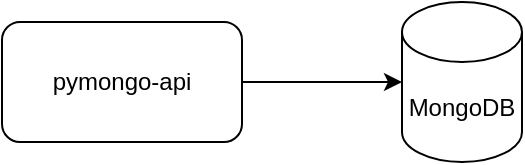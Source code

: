 <mxfile version="27.0.5" pages="6">
  <diagram name="Page-1" id="-H_mtQnk-PTXWXPvYvuk">
    <mxGraphModel dx="1426" dy="841" grid="1" gridSize="10" guides="1" tooltips="1" connect="1" arrows="1" fold="1" page="1" pageScale="1" pageWidth="1169" pageHeight="827" math="0" shadow="0">
      <root>
        <mxCell id="0" />
        <mxCell id="1" parent="0" />
        <mxCell id="zA23MoTUsTF4_91t8viU-2" value="MongoDB" style="shape=cylinder3;whiteSpace=wrap;html=1;boundedLbl=1;backgroundOutline=1;size=15;" parent="1" vertex="1">
          <mxGeometry x="560" y="280" width="60" height="80" as="geometry" />
        </mxCell>
        <mxCell id="zA23MoTUsTF4_91t8viU-3" value="pymongo-api" style="rounded=1;whiteSpace=wrap;html=1;" parent="1" vertex="1">
          <mxGeometry x="360" y="290" width="120" height="60" as="geometry" />
        </mxCell>
        <mxCell id="zA23MoTUsTF4_91t8viU-4" style="edgeStyle=orthogonalEdgeStyle;rounded=0;orthogonalLoop=1;jettySize=auto;html=1;exitX=1;exitY=0.5;exitDx=0;exitDy=0;entryX=0;entryY=0.5;entryDx=0;entryDy=0;entryPerimeter=0;" parent="1" source="zA23MoTUsTF4_91t8viU-3" target="zA23MoTUsTF4_91t8viU-2" edge="1">
          <mxGeometry relative="1" as="geometry" />
        </mxCell>
      </root>
    </mxGraphModel>
  </diagram>
  <diagram name="mongo-sharding" id="oExB9yWiPkP8kmUaCUYf">
    <mxGraphModel dx="1426" dy="841" grid="1" gridSize="10" guides="1" tooltips="1" connect="1" arrows="1" fold="1" page="1" pageScale="1" pageWidth="1169" pageHeight="827" math="0" shadow="0">
      <root>
        <mxCell id="H-Bv-TWhwM22VoTCzeyC-0" />
        <mxCell id="H-Bv-TWhwM22VoTCzeyC-1" parent="H-Bv-TWhwM22VoTCzeyC-0" />
        <mxCell id="f5qxOy-JMi4jIFll9dR1-4" style="edgeStyle=orthogonalEdgeStyle;rounded=1;orthogonalLoop=1;jettySize=auto;html=1;curved=0;" parent="H-Bv-TWhwM22VoTCzeyC-1" source="H-Bv-TWhwM22VoTCzeyC-2" target="f5qxOy-JMi4jIFll9dR1-2" edge="1">
          <mxGeometry relative="1" as="geometry">
            <Array as="points">
              <mxPoint x="660" y="310" />
              <mxPoint x="660" y="240" />
            </Array>
          </mxGeometry>
        </mxCell>
        <mxCell id="f5qxOy-JMi4jIFll9dR1-5" style="edgeStyle=orthogonalEdgeStyle;rounded=1;orthogonalLoop=1;jettySize=auto;html=1;curved=0;" parent="H-Bv-TWhwM22VoTCzeyC-1" source="H-Bv-TWhwM22VoTCzeyC-2" target="f5qxOy-JMi4jIFll9dR1-3" edge="1">
          <mxGeometry relative="1" as="geometry">
            <Array as="points">
              <mxPoint x="660" y="330" />
              <mxPoint x="660" y="400" />
            </Array>
          </mxGeometry>
        </mxCell>
        <mxCell id="H-Bv-TWhwM22VoTCzeyC-2" value="mongo-router: 27020" style="shape=cylinder3;whiteSpace=wrap;html=1;boundedLbl=1;backgroundOutline=1;size=15;" parent="H-Bv-TWhwM22VoTCzeyC-1" vertex="1">
          <mxGeometry x="550" y="270" width="70" height="100" as="geometry" />
        </mxCell>
        <mxCell id="H-Bv-TWhwM22VoTCzeyC-3" value="pymongo-api: 8080" style="rounded=1;whiteSpace=wrap;html=1;" parent="H-Bv-TWhwM22VoTCzeyC-1" vertex="1">
          <mxGeometry x="350" y="290" width="120" height="60" as="geometry" />
        </mxCell>
        <mxCell id="H-Bv-TWhwM22VoTCzeyC-4" style="edgeStyle=orthogonalEdgeStyle;rounded=0;orthogonalLoop=1;jettySize=auto;html=1;" parent="H-Bv-TWhwM22VoTCzeyC-1" source="H-Bv-TWhwM22VoTCzeyC-3" target="H-Bv-TWhwM22VoTCzeyC-2" edge="1">
          <mxGeometry relative="1" as="geometry" />
        </mxCell>
        <mxCell id="f5qxOy-JMi4jIFll9dR1-0" value="mongo-config-server: 27019" style="shape=cylinder3;whiteSpace=wrap;html=1;boundedLbl=1;backgroundOutline=1;size=15;" parent="H-Bv-TWhwM22VoTCzeyC-1" vertex="1">
          <mxGeometry x="550" y="430" width="70" height="100" as="geometry" />
        </mxCell>
        <mxCell id="f5qxOy-JMi4jIFll9dR1-1" style="edgeStyle=orthogonalEdgeStyle;rounded=0;orthogonalLoop=1;jettySize=auto;html=1;" parent="H-Bv-TWhwM22VoTCzeyC-1" source="H-Bv-TWhwM22VoTCzeyC-2" target="f5qxOy-JMi4jIFll9dR1-0" edge="1">
          <mxGeometry relative="1" as="geometry" />
        </mxCell>
        <mxCell id="f5qxOy-JMi4jIFll9dR1-2" value="mongo-shard01: 27017" style="shape=cylinder3;whiteSpace=wrap;html=1;boundedLbl=1;backgroundOutline=1;size=15;" parent="H-Bv-TWhwM22VoTCzeyC-1" vertex="1">
          <mxGeometry x="720" y="190" width="70" height="100" as="geometry" />
        </mxCell>
        <mxCell id="f5qxOy-JMi4jIFll9dR1-3" value="mongo-shard02: 27018" style="shape=cylinder3;whiteSpace=wrap;html=1;boundedLbl=1;backgroundOutline=1;size=15;" parent="H-Bv-TWhwM22VoTCzeyC-1" vertex="1">
          <mxGeometry x="720" y="350" width="70" height="100" as="geometry" />
        </mxCell>
      </root>
    </mxGraphModel>
  </diagram>
  <diagram name="mongo-sharding-repl" id="7HRGPcrNQRnmqJvTDdwC">
    <mxGraphModel dx="1426" dy="841" grid="1" gridSize="10" guides="1" tooltips="1" connect="1" arrows="1" fold="1" page="1" pageScale="1" pageWidth="1169" pageHeight="827" math="0" shadow="0">
      <root>
        <mxCell id="7lojzLzK81BcKOavN22w-0" />
        <mxCell id="7lojzLzK81BcKOavN22w-1" parent="7lojzLzK81BcKOavN22w-0" />
        <mxCell id="I_U-Iz43MefHIB2QZv7p-6" value="shardReplSet02" style="rounded=0;whiteSpace=wrap;html=1;fillColor=none;dashed=1;align=left;verticalAlign=bottom;" parent="7lojzLzK81BcKOavN22w-1" vertex="1">
          <mxGeometry x="760" y="340" width="270" height="260" as="geometry" />
        </mxCell>
        <mxCell id="I_U-Iz43MefHIB2QZv7p-3" value="shardReplSet01" style="rounded=0;whiteSpace=wrap;html=1;fillColor=none;dashed=1;align=left;verticalAlign=bottom;" parent="7lojzLzK81BcKOavN22w-1" vertex="1">
          <mxGeometry x="760" y="40" width="270" height="260" as="geometry" />
        </mxCell>
        <mxCell id="I_U-Iz43MefHIB2QZv7p-0" value="configReplSet" style="rounded=0;whiteSpace=wrap;html=1;fillColor=none;dashed=1;align=left;verticalAlign=bottom;" parent="7lojzLzK81BcKOavN22w-1" vertex="1">
          <mxGeometry x="450" y="567" width="270" height="260" as="geometry" />
        </mxCell>
        <mxCell id="7lojzLzK81BcKOavN22w-2" style="edgeStyle=orthogonalEdgeStyle;rounded=1;orthogonalLoop=1;jettySize=auto;html=1;curved=0;" parent="7lojzLzK81BcKOavN22w-1" source="7lojzLzK81BcKOavN22w-4" target="7lojzLzK81BcKOavN22w-9" edge="1">
          <mxGeometry relative="1" as="geometry">
            <Array as="points">
              <mxPoint x="660" y="310" />
              <mxPoint x="660" y="170" />
            </Array>
          </mxGeometry>
        </mxCell>
        <mxCell id="7lojzLzK81BcKOavN22w-3" style="edgeStyle=orthogonalEdgeStyle;rounded=1;orthogonalLoop=1;jettySize=auto;html=1;curved=0;" parent="7lojzLzK81BcKOavN22w-1" source="7lojzLzK81BcKOavN22w-4" target="7lojzLzK81BcKOavN22w-10" edge="1">
          <mxGeometry relative="1" as="geometry">
            <Array as="points">
              <mxPoint x="660" y="330" />
              <mxPoint x="660" y="470" />
            </Array>
          </mxGeometry>
        </mxCell>
        <mxCell id="7lojzLzK81BcKOavN22w-4" value="mongo-router: 27020" style="shape=cylinder3;whiteSpace=wrap;html=1;boundedLbl=1;backgroundOutline=1;size=15;" parent="7lojzLzK81BcKOavN22w-1" vertex="1">
          <mxGeometry x="550" y="270" width="70" height="100" as="geometry" />
        </mxCell>
        <mxCell id="7lojzLzK81BcKOavN22w-5" value="pymongo-api: 8080" style="rounded=1;whiteSpace=wrap;html=1;" parent="7lojzLzK81BcKOavN22w-1" vertex="1">
          <mxGeometry x="350" y="290" width="120" height="60" as="geometry" />
        </mxCell>
        <mxCell id="7lojzLzK81BcKOavN22w-6" style="edgeStyle=orthogonalEdgeStyle;rounded=0;orthogonalLoop=1;jettySize=auto;html=1;" parent="7lojzLzK81BcKOavN22w-1" source="7lojzLzK81BcKOavN22w-5" target="7lojzLzK81BcKOavN22w-4" edge="1">
          <mxGeometry relative="1" as="geometry" />
        </mxCell>
        <mxCell id="I_U-Iz43MefHIB2QZv7p-13" style="edgeStyle=orthogonalEdgeStyle;rounded=1;orthogonalLoop=1;jettySize=auto;html=1;curved=0;" parent="7lojzLzK81BcKOavN22w-1" source="7lojzLzK81BcKOavN22w-7" target="I_U-Iz43MefHIB2QZv7p-1" edge="1">
          <mxGeometry relative="1" as="geometry">
            <Array as="points">
              <mxPoint x="580" y="741" />
            </Array>
          </mxGeometry>
        </mxCell>
        <mxCell id="I_U-Iz43MefHIB2QZv7p-15" style="edgeStyle=orthogonalEdgeStyle;rounded=1;orthogonalLoop=1;jettySize=auto;html=1;curved=0;" parent="7lojzLzK81BcKOavN22w-1" source="7lojzLzK81BcKOavN22w-7" target="I_U-Iz43MefHIB2QZv7p-2" edge="1">
          <mxGeometry relative="1" as="geometry">
            <Array as="points">
              <mxPoint x="590" y="741" />
            </Array>
          </mxGeometry>
        </mxCell>
        <mxCell id="7lojzLzK81BcKOavN22w-7" value="mongo-config-server-00: 27019" style="shape=cylinder3;whiteSpace=wrap;html=1;boundedLbl=1;backgroundOutline=1;size=15;" parent="7lojzLzK81BcKOavN22w-1" vertex="1">
          <mxGeometry x="550" y="591" width="70" height="100" as="geometry" />
        </mxCell>
        <mxCell id="7lojzLzK81BcKOavN22w-8" style="edgeStyle=orthogonalEdgeStyle;rounded=0;orthogonalLoop=1;jettySize=auto;html=1;" parent="7lojzLzK81BcKOavN22w-1" source="7lojzLzK81BcKOavN22w-4" target="7lojzLzK81BcKOavN22w-7" edge="1">
          <mxGeometry relative="1" as="geometry" />
        </mxCell>
        <mxCell id="I_U-Iz43MefHIB2QZv7p-9" style="edgeStyle=orthogonalEdgeStyle;rounded=1;orthogonalLoop=1;jettySize=auto;html=1;curved=0;" parent="7lojzLzK81BcKOavN22w-1" source="7lojzLzK81BcKOavN22w-9" target="I_U-Iz43MefHIB2QZv7p-4" edge="1">
          <mxGeometry relative="1" as="geometry">
            <Array as="points">
              <mxPoint x="885" y="160" />
              <mxPoint x="885" y="110" />
            </Array>
          </mxGeometry>
        </mxCell>
        <mxCell id="I_U-Iz43MefHIB2QZv7p-10" style="edgeStyle=orthogonalEdgeStyle;rounded=1;orthogonalLoop=1;jettySize=auto;html=1;curved=0;" parent="7lojzLzK81BcKOavN22w-1" source="7lojzLzK81BcKOavN22w-9" target="I_U-Iz43MefHIB2QZv7p-5" edge="1">
          <mxGeometry relative="1" as="geometry">
            <Array as="points">
              <mxPoint x="885" y="180" />
              <mxPoint x="885" y="230" />
            </Array>
          </mxGeometry>
        </mxCell>
        <mxCell id="7lojzLzK81BcKOavN22w-9" value="mongo-shard01-00: 27017" style="shape=cylinder3;whiteSpace=wrap;html=1;boundedLbl=1;backgroundOutline=1;size=15;" parent="7lojzLzK81BcKOavN22w-1" vertex="1">
          <mxGeometry x="790" y="120" width="70" height="100" as="geometry" />
        </mxCell>
        <mxCell id="I_U-Iz43MefHIB2QZv7p-11" style="edgeStyle=orthogonalEdgeStyle;rounded=1;orthogonalLoop=1;jettySize=auto;html=1;curved=0;" parent="7lojzLzK81BcKOavN22w-1" source="7lojzLzK81BcKOavN22w-10" target="I_U-Iz43MefHIB2QZv7p-7" edge="1">
          <mxGeometry relative="1" as="geometry">
            <Array as="points">
              <mxPoint x="885" y="460" />
              <mxPoint x="885" y="414" />
            </Array>
          </mxGeometry>
        </mxCell>
        <mxCell id="I_U-Iz43MefHIB2QZv7p-12" style="edgeStyle=orthogonalEdgeStyle;rounded=1;orthogonalLoop=1;jettySize=auto;html=1;curved=0;" parent="7lojzLzK81BcKOavN22w-1" source="7lojzLzK81BcKOavN22w-10" target="I_U-Iz43MefHIB2QZv7p-8" edge="1">
          <mxGeometry relative="1" as="geometry">
            <Array as="points">
              <mxPoint x="885" y="480" />
              <mxPoint x="885" y="530" />
            </Array>
          </mxGeometry>
        </mxCell>
        <mxCell id="7lojzLzK81BcKOavN22w-10" value="mongo-shard02-00: 27018" style="shape=cylinder3;whiteSpace=wrap;html=1;boundedLbl=1;backgroundOutline=1;size=15;" parent="7lojzLzK81BcKOavN22w-1" vertex="1">
          <mxGeometry x="790" y="420" width="70" height="100" as="geometry" />
        </mxCell>
        <mxCell id="I_U-Iz43MefHIB2QZv7p-1" value="mongo-config-server-01: 27019" style="shape=cylinder3;whiteSpace=wrap;html=1;boundedLbl=1;backgroundOutline=1;size=15;" parent="7lojzLzK81BcKOavN22w-1" vertex="1">
          <mxGeometry x="480" y="691" width="70" height="100" as="geometry" />
        </mxCell>
        <mxCell id="I_U-Iz43MefHIB2QZv7p-2" value="mongo-config-server-02: 27019" style="shape=cylinder3;whiteSpace=wrap;html=1;boundedLbl=1;backgroundOutline=1;size=15;" parent="7lojzLzK81BcKOavN22w-1" vertex="1">
          <mxGeometry x="620" y="691" width="70" height="100" as="geometry" />
        </mxCell>
        <mxCell id="I_U-Iz43MefHIB2QZv7p-4" value="mongo-shard01-01: 27017" style="shape=cylinder3;whiteSpace=wrap;html=1;boundedLbl=1;backgroundOutline=1;size=15;" parent="7lojzLzK81BcKOavN22w-1" vertex="1">
          <mxGeometry x="910" y="60" width="70" height="100" as="geometry" />
        </mxCell>
        <mxCell id="I_U-Iz43MefHIB2QZv7p-5" value="mongo-shard01-02: 27017" style="shape=cylinder3;whiteSpace=wrap;html=1;boundedLbl=1;backgroundOutline=1;size=15;" parent="7lojzLzK81BcKOavN22w-1" vertex="1">
          <mxGeometry x="910" y="180" width="70" height="100" as="geometry" />
        </mxCell>
        <mxCell id="I_U-Iz43MefHIB2QZv7p-7" value="mongo-shard02-01: 27018" style="shape=cylinder3;whiteSpace=wrap;html=1;boundedLbl=1;backgroundOutline=1;size=15;" parent="7lojzLzK81BcKOavN22w-1" vertex="1">
          <mxGeometry x="910" y="364" width="70" height="100" as="geometry" />
        </mxCell>
        <mxCell id="I_U-Iz43MefHIB2QZv7p-8" value="mongo-shard02-02: 27018" style="shape=cylinder3;whiteSpace=wrap;html=1;boundedLbl=1;backgroundOutline=1;size=15;" parent="7lojzLzK81BcKOavN22w-1" vertex="1">
          <mxGeometry x="910" y="480" width="70" height="100" as="geometry" />
        </mxCell>
      </root>
    </mxGraphModel>
  </diagram>
  <diagram name="sharding-repl-cache" id="F3pOY-wDoJkVv624skOz">
    <mxGraphModel dx="1426" dy="841" grid="1" gridSize="10" guides="1" tooltips="1" connect="1" arrows="1" fold="1" page="1" pageScale="1" pageWidth="1169" pageHeight="827" math="0" shadow="0">
      <root>
        <mxCell id="_X7pNBxCTrlOqYakthKZ-0" />
        <mxCell id="_X7pNBxCTrlOqYakthKZ-1" parent="_X7pNBxCTrlOqYakthKZ-0" />
        <mxCell id="_X7pNBxCTrlOqYakthKZ-2" value="shardReplSet02" style="rounded=0;whiteSpace=wrap;html=1;fillColor=none;dashed=1;align=left;verticalAlign=bottom;" vertex="1" parent="_X7pNBxCTrlOqYakthKZ-1">
          <mxGeometry x="760" y="340" width="270" height="260" as="geometry" />
        </mxCell>
        <mxCell id="_X7pNBxCTrlOqYakthKZ-3" value="shardReplSet01" style="rounded=0;whiteSpace=wrap;html=1;fillColor=none;dashed=1;align=left;verticalAlign=bottom;" vertex="1" parent="_X7pNBxCTrlOqYakthKZ-1">
          <mxGeometry x="760" y="40" width="270" height="260" as="geometry" />
        </mxCell>
        <mxCell id="_X7pNBxCTrlOqYakthKZ-4" value="configReplSet" style="rounded=0;whiteSpace=wrap;html=1;fillColor=none;dashed=1;align=left;verticalAlign=bottom;" vertex="1" parent="_X7pNBxCTrlOqYakthKZ-1">
          <mxGeometry x="450" y="567" width="270" height="260" as="geometry" />
        </mxCell>
        <mxCell id="_X7pNBxCTrlOqYakthKZ-5" style="edgeStyle=orthogonalEdgeStyle;rounded=1;orthogonalLoop=1;jettySize=auto;html=1;curved=0;" edge="1" parent="_X7pNBxCTrlOqYakthKZ-1" source="_X7pNBxCTrlOqYakthKZ-7" target="_X7pNBxCTrlOqYakthKZ-16">
          <mxGeometry relative="1" as="geometry">
            <Array as="points">
              <mxPoint x="660" y="310" />
              <mxPoint x="660" y="170" />
            </Array>
          </mxGeometry>
        </mxCell>
        <mxCell id="_X7pNBxCTrlOqYakthKZ-6" style="edgeStyle=orthogonalEdgeStyle;rounded=1;orthogonalLoop=1;jettySize=auto;html=1;curved=0;" edge="1" parent="_X7pNBxCTrlOqYakthKZ-1" source="_X7pNBxCTrlOqYakthKZ-7" target="_X7pNBxCTrlOqYakthKZ-19">
          <mxGeometry relative="1" as="geometry">
            <Array as="points">
              <mxPoint x="660" y="330" />
              <mxPoint x="660" y="470" />
            </Array>
          </mxGeometry>
        </mxCell>
        <mxCell id="_X7pNBxCTrlOqYakthKZ-7" value="mongo-router: 27020" style="shape=cylinder3;whiteSpace=wrap;html=1;boundedLbl=1;backgroundOutline=1;size=15;" vertex="1" parent="_X7pNBxCTrlOqYakthKZ-1">
          <mxGeometry x="550" y="270" width="70" height="100" as="geometry" />
        </mxCell>
        <mxCell id="TtlP9rf_Elp9n7jNctpn-1" style="edgeStyle=orthogonalEdgeStyle;rounded=1;orthogonalLoop=1;jettySize=auto;html=1;curved=0;" edge="1" parent="_X7pNBxCTrlOqYakthKZ-1" source="_X7pNBxCTrlOqYakthKZ-8" target="TtlP9rf_Elp9n7jNctpn-0">
          <mxGeometry relative="1" as="geometry" />
        </mxCell>
        <mxCell id="_X7pNBxCTrlOqYakthKZ-8" value="pymongo-api: 8080" style="rounded=1;whiteSpace=wrap;html=1;" vertex="1" parent="_X7pNBxCTrlOqYakthKZ-1">
          <mxGeometry x="350" y="290" width="120" height="60" as="geometry" />
        </mxCell>
        <mxCell id="_X7pNBxCTrlOqYakthKZ-9" style="edgeStyle=orthogonalEdgeStyle;rounded=0;orthogonalLoop=1;jettySize=auto;html=1;" edge="1" parent="_X7pNBxCTrlOqYakthKZ-1" source="_X7pNBxCTrlOqYakthKZ-8" target="_X7pNBxCTrlOqYakthKZ-7">
          <mxGeometry relative="1" as="geometry" />
        </mxCell>
        <mxCell id="_X7pNBxCTrlOqYakthKZ-10" style="edgeStyle=orthogonalEdgeStyle;rounded=1;orthogonalLoop=1;jettySize=auto;html=1;curved=0;" edge="1" parent="_X7pNBxCTrlOqYakthKZ-1" source="_X7pNBxCTrlOqYakthKZ-12" target="_X7pNBxCTrlOqYakthKZ-20">
          <mxGeometry relative="1" as="geometry">
            <Array as="points">
              <mxPoint x="580" y="741" />
            </Array>
          </mxGeometry>
        </mxCell>
        <mxCell id="_X7pNBxCTrlOqYakthKZ-11" style="edgeStyle=orthogonalEdgeStyle;rounded=1;orthogonalLoop=1;jettySize=auto;html=1;curved=0;" edge="1" parent="_X7pNBxCTrlOqYakthKZ-1" source="_X7pNBxCTrlOqYakthKZ-12" target="_X7pNBxCTrlOqYakthKZ-21">
          <mxGeometry relative="1" as="geometry">
            <Array as="points">
              <mxPoint x="590" y="741" />
            </Array>
          </mxGeometry>
        </mxCell>
        <mxCell id="_X7pNBxCTrlOqYakthKZ-12" value="mongo-config-server-00: 27019" style="shape=cylinder3;whiteSpace=wrap;html=1;boundedLbl=1;backgroundOutline=1;size=15;" vertex="1" parent="_X7pNBxCTrlOqYakthKZ-1">
          <mxGeometry x="550" y="591" width="70" height="100" as="geometry" />
        </mxCell>
        <mxCell id="_X7pNBxCTrlOqYakthKZ-13" style="edgeStyle=orthogonalEdgeStyle;rounded=0;orthogonalLoop=1;jettySize=auto;html=1;" edge="1" parent="_X7pNBxCTrlOqYakthKZ-1" source="_X7pNBxCTrlOqYakthKZ-7" target="_X7pNBxCTrlOqYakthKZ-12">
          <mxGeometry relative="1" as="geometry" />
        </mxCell>
        <mxCell id="_X7pNBxCTrlOqYakthKZ-14" style="edgeStyle=orthogonalEdgeStyle;rounded=1;orthogonalLoop=1;jettySize=auto;html=1;curved=0;" edge="1" parent="_X7pNBxCTrlOqYakthKZ-1" source="_X7pNBxCTrlOqYakthKZ-16" target="_X7pNBxCTrlOqYakthKZ-22">
          <mxGeometry relative="1" as="geometry">
            <Array as="points">
              <mxPoint x="885" y="160" />
              <mxPoint x="885" y="110" />
            </Array>
          </mxGeometry>
        </mxCell>
        <mxCell id="_X7pNBxCTrlOqYakthKZ-15" style="edgeStyle=orthogonalEdgeStyle;rounded=1;orthogonalLoop=1;jettySize=auto;html=1;curved=0;" edge="1" parent="_X7pNBxCTrlOqYakthKZ-1" source="_X7pNBxCTrlOqYakthKZ-16" target="_X7pNBxCTrlOqYakthKZ-23">
          <mxGeometry relative="1" as="geometry">
            <Array as="points">
              <mxPoint x="885" y="180" />
              <mxPoint x="885" y="230" />
            </Array>
          </mxGeometry>
        </mxCell>
        <mxCell id="_X7pNBxCTrlOqYakthKZ-16" value="mongo-shard01-00: 27017" style="shape=cylinder3;whiteSpace=wrap;html=1;boundedLbl=1;backgroundOutline=1;size=15;" vertex="1" parent="_X7pNBxCTrlOqYakthKZ-1">
          <mxGeometry x="790" y="120" width="70" height="100" as="geometry" />
        </mxCell>
        <mxCell id="_X7pNBxCTrlOqYakthKZ-17" style="edgeStyle=orthogonalEdgeStyle;rounded=1;orthogonalLoop=1;jettySize=auto;html=1;curved=0;" edge="1" parent="_X7pNBxCTrlOqYakthKZ-1" source="_X7pNBxCTrlOqYakthKZ-19" target="_X7pNBxCTrlOqYakthKZ-24">
          <mxGeometry relative="1" as="geometry">
            <Array as="points">
              <mxPoint x="885" y="460" />
              <mxPoint x="885" y="414" />
            </Array>
          </mxGeometry>
        </mxCell>
        <mxCell id="_X7pNBxCTrlOqYakthKZ-18" style="edgeStyle=orthogonalEdgeStyle;rounded=1;orthogonalLoop=1;jettySize=auto;html=1;curved=0;" edge="1" parent="_X7pNBxCTrlOqYakthKZ-1" source="_X7pNBxCTrlOqYakthKZ-19" target="_X7pNBxCTrlOqYakthKZ-25">
          <mxGeometry relative="1" as="geometry">
            <Array as="points">
              <mxPoint x="885" y="480" />
              <mxPoint x="885" y="530" />
            </Array>
          </mxGeometry>
        </mxCell>
        <mxCell id="_X7pNBxCTrlOqYakthKZ-19" value="mongo-shard02-00: 27018" style="shape=cylinder3;whiteSpace=wrap;html=1;boundedLbl=1;backgroundOutline=1;size=15;" vertex="1" parent="_X7pNBxCTrlOqYakthKZ-1">
          <mxGeometry x="790" y="420" width="70" height="100" as="geometry" />
        </mxCell>
        <mxCell id="_X7pNBxCTrlOqYakthKZ-20" value="mongo-config-server-01: 27019" style="shape=cylinder3;whiteSpace=wrap;html=1;boundedLbl=1;backgroundOutline=1;size=15;" vertex="1" parent="_X7pNBxCTrlOqYakthKZ-1">
          <mxGeometry x="480" y="691" width="70" height="100" as="geometry" />
        </mxCell>
        <mxCell id="_X7pNBxCTrlOqYakthKZ-21" value="mongo-config-server-02: 27019" style="shape=cylinder3;whiteSpace=wrap;html=1;boundedLbl=1;backgroundOutline=1;size=15;" vertex="1" parent="_X7pNBxCTrlOqYakthKZ-1">
          <mxGeometry x="620" y="691" width="70" height="100" as="geometry" />
        </mxCell>
        <mxCell id="_X7pNBxCTrlOqYakthKZ-22" value="mongo-shard01-01: 27017" style="shape=cylinder3;whiteSpace=wrap;html=1;boundedLbl=1;backgroundOutline=1;size=15;" vertex="1" parent="_X7pNBxCTrlOqYakthKZ-1">
          <mxGeometry x="910" y="60" width="70" height="100" as="geometry" />
        </mxCell>
        <mxCell id="_X7pNBxCTrlOqYakthKZ-23" value="mongo-shard01-02: 27017" style="shape=cylinder3;whiteSpace=wrap;html=1;boundedLbl=1;backgroundOutline=1;size=15;" vertex="1" parent="_X7pNBxCTrlOqYakthKZ-1">
          <mxGeometry x="910" y="180" width="70" height="100" as="geometry" />
        </mxCell>
        <mxCell id="_X7pNBxCTrlOqYakthKZ-24" value="mongo-shard02-01: 27018" style="shape=cylinder3;whiteSpace=wrap;html=1;boundedLbl=1;backgroundOutline=1;size=15;" vertex="1" parent="_X7pNBxCTrlOqYakthKZ-1">
          <mxGeometry x="910" y="364" width="70" height="100" as="geometry" />
        </mxCell>
        <mxCell id="_X7pNBxCTrlOqYakthKZ-25" value="mongo-shard02-02: 27018" style="shape=cylinder3;whiteSpace=wrap;html=1;boundedLbl=1;backgroundOutline=1;size=15;" vertex="1" parent="_X7pNBxCTrlOqYakthKZ-1">
          <mxGeometry x="910" y="480" width="70" height="100" as="geometry" />
        </mxCell>
        <mxCell id="TtlP9rf_Elp9n7jNctpn-0" value="redis-cache: 6379" style="shape=cylinder3;whiteSpace=wrap;html=1;boundedLbl=1;backgroundOutline=1;size=15;" vertex="1" parent="_X7pNBxCTrlOqYakthKZ-1">
          <mxGeometry x="375" y="100" width="70" height="100" as="geometry" />
        </mxCell>
      </root>
    </mxGraphModel>
  </diagram>
  <diagram name="api-gateway&amp;service-discovery" id="bqxqT0PWnFdCmi-jZoco">
    <mxGraphModel dx="2595" dy="1668" grid="1" gridSize="10" guides="1" tooltips="1" connect="1" arrows="1" fold="1" page="1" pageScale="1" pageWidth="1169" pageHeight="827" math="0" shadow="0">
      <root>
        <mxCell id="N9dcIPGaFTtB5GsmQ_rJ-0" />
        <mxCell id="N9dcIPGaFTtB5GsmQ_rJ-1" parent="N9dcIPGaFTtB5GsmQ_rJ-0" />
        <mxCell id="viTEZUQ7OUleLPQ0PjeC-0" value="redisCluster" style="rounded=0;whiteSpace=wrap;html=1;fillColor=none;dashed=1;align=left;verticalAlign=bottom;" vertex="1" parent="N9dcIPGaFTtB5GsmQ_rJ-1">
          <mxGeometry x="430" y="-200" width="270" height="260" as="geometry" />
        </mxCell>
        <mxCell id="N9dcIPGaFTtB5GsmQ_rJ-2" value="shardReplSet02" style="rounded=0;whiteSpace=wrap;html=1;fillColor=none;dashed=1;align=left;verticalAlign=bottom;" vertex="1" parent="N9dcIPGaFTtB5GsmQ_rJ-1">
          <mxGeometry x="760" y="340" width="270" height="260" as="geometry" />
        </mxCell>
        <mxCell id="N9dcIPGaFTtB5GsmQ_rJ-3" value="shardReplSet01" style="rounded=0;whiteSpace=wrap;html=1;fillColor=none;dashed=1;align=left;verticalAlign=bottom;" vertex="1" parent="N9dcIPGaFTtB5GsmQ_rJ-1">
          <mxGeometry x="760" y="40" width="270" height="260" as="geometry" />
        </mxCell>
        <mxCell id="N9dcIPGaFTtB5GsmQ_rJ-4" value="configReplSet" style="rounded=0;whiteSpace=wrap;html=1;fillColor=none;dashed=1;align=left;verticalAlign=bottom;" vertex="1" parent="N9dcIPGaFTtB5GsmQ_rJ-1">
          <mxGeometry x="450" y="567" width="270" height="260" as="geometry" />
        </mxCell>
        <mxCell id="N9dcIPGaFTtB5GsmQ_rJ-5" style="edgeStyle=orthogonalEdgeStyle;rounded=1;orthogonalLoop=1;jettySize=auto;html=1;curved=0;" edge="1" parent="N9dcIPGaFTtB5GsmQ_rJ-1" source="N9dcIPGaFTtB5GsmQ_rJ-7" target="N9dcIPGaFTtB5GsmQ_rJ-17">
          <mxGeometry relative="1" as="geometry">
            <Array as="points">
              <mxPoint x="660" y="310" />
              <mxPoint x="660" y="170" />
            </Array>
          </mxGeometry>
        </mxCell>
        <mxCell id="N9dcIPGaFTtB5GsmQ_rJ-6" style="edgeStyle=orthogonalEdgeStyle;rounded=1;orthogonalLoop=1;jettySize=auto;html=1;curved=0;" edge="1" parent="N9dcIPGaFTtB5GsmQ_rJ-1" source="N9dcIPGaFTtB5GsmQ_rJ-7" target="N9dcIPGaFTtB5GsmQ_rJ-20">
          <mxGeometry relative="1" as="geometry">
            <Array as="points">
              <mxPoint x="660" y="330" />
              <mxPoint x="660" y="470" />
            </Array>
          </mxGeometry>
        </mxCell>
        <mxCell id="N9dcIPGaFTtB5GsmQ_rJ-7" value="mongo-router: 27020" style="shape=cylinder3;whiteSpace=wrap;html=1;boundedLbl=1;backgroundOutline=1;size=15;" vertex="1" parent="N9dcIPGaFTtB5GsmQ_rJ-1">
          <mxGeometry x="550" y="270" width="70" height="100" as="geometry" />
        </mxCell>
        <mxCell id="N9dcIPGaFTtB5GsmQ_rJ-8" style="edgeStyle=orthogonalEdgeStyle;rounded=1;orthogonalLoop=1;jettySize=auto;html=1;curved=0;" edge="1" parent="N9dcIPGaFTtB5GsmQ_rJ-1" source="N9dcIPGaFTtB5GsmQ_rJ-9" target="viTEZUQ7OUleLPQ0PjeC-0">
          <mxGeometry relative="1" as="geometry">
            <Array as="points">
              <mxPoint x="550" y="150" />
            </Array>
          </mxGeometry>
        </mxCell>
        <mxCell id="kVFX2S5IFGuQrY571mC7-8" style="edgeStyle=orthogonalEdgeStyle;rounded=1;orthogonalLoop=1;jettySize=auto;html=1;curved=0;" edge="1" parent="N9dcIPGaFTtB5GsmQ_rJ-1" source="N9dcIPGaFTtB5GsmQ_rJ-9" target="kVFX2S5IFGuQrY571mC7-7">
          <mxGeometry relative="1" as="geometry">
            <Array as="points">
              <mxPoint x="70" y="160" />
              <mxPoint x="70" y="240" />
            </Array>
          </mxGeometry>
        </mxCell>
        <mxCell id="N9dcIPGaFTtB5GsmQ_rJ-9" value="pymongo-api-00: 8080" style="rounded=1;whiteSpace=wrap;html=1;" vertex="1" parent="N9dcIPGaFTtB5GsmQ_rJ-1">
          <mxGeometry x="180" y="140" width="120" height="60" as="geometry" />
        </mxCell>
        <mxCell id="N9dcIPGaFTtB5GsmQ_rJ-11" style="edgeStyle=orthogonalEdgeStyle;rounded=1;orthogonalLoop=1;jettySize=auto;html=1;curved=0;" edge="1" parent="N9dcIPGaFTtB5GsmQ_rJ-1" source="N9dcIPGaFTtB5GsmQ_rJ-13" target="N9dcIPGaFTtB5GsmQ_rJ-21">
          <mxGeometry relative="1" as="geometry">
            <Array as="points">
              <mxPoint x="580" y="741" />
            </Array>
          </mxGeometry>
        </mxCell>
        <mxCell id="N9dcIPGaFTtB5GsmQ_rJ-12" style="edgeStyle=orthogonalEdgeStyle;rounded=1;orthogonalLoop=1;jettySize=auto;html=1;curved=0;" edge="1" parent="N9dcIPGaFTtB5GsmQ_rJ-1" source="N9dcIPGaFTtB5GsmQ_rJ-13" target="N9dcIPGaFTtB5GsmQ_rJ-22">
          <mxGeometry relative="1" as="geometry">
            <Array as="points">
              <mxPoint x="590" y="741" />
            </Array>
          </mxGeometry>
        </mxCell>
        <mxCell id="N9dcIPGaFTtB5GsmQ_rJ-13" value="mongo-config-server-00: 27019" style="shape=cylinder3;whiteSpace=wrap;html=1;boundedLbl=1;backgroundOutline=1;size=15;" vertex="1" parent="N9dcIPGaFTtB5GsmQ_rJ-1">
          <mxGeometry x="550" y="591" width="70" height="100" as="geometry" />
        </mxCell>
        <mxCell id="N9dcIPGaFTtB5GsmQ_rJ-14" style="edgeStyle=orthogonalEdgeStyle;rounded=0;orthogonalLoop=1;jettySize=auto;html=1;" edge="1" parent="N9dcIPGaFTtB5GsmQ_rJ-1" source="N9dcIPGaFTtB5GsmQ_rJ-7" target="N9dcIPGaFTtB5GsmQ_rJ-13">
          <mxGeometry relative="1" as="geometry" />
        </mxCell>
        <mxCell id="N9dcIPGaFTtB5GsmQ_rJ-15" style="edgeStyle=orthogonalEdgeStyle;rounded=1;orthogonalLoop=1;jettySize=auto;html=1;curved=0;" edge="1" parent="N9dcIPGaFTtB5GsmQ_rJ-1" source="N9dcIPGaFTtB5GsmQ_rJ-17" target="N9dcIPGaFTtB5GsmQ_rJ-23">
          <mxGeometry relative="1" as="geometry">
            <Array as="points">
              <mxPoint x="885" y="160" />
              <mxPoint x="885" y="110" />
            </Array>
          </mxGeometry>
        </mxCell>
        <mxCell id="N9dcIPGaFTtB5GsmQ_rJ-16" style="edgeStyle=orthogonalEdgeStyle;rounded=1;orthogonalLoop=1;jettySize=auto;html=1;curved=0;" edge="1" parent="N9dcIPGaFTtB5GsmQ_rJ-1" source="N9dcIPGaFTtB5GsmQ_rJ-17" target="N9dcIPGaFTtB5GsmQ_rJ-24">
          <mxGeometry relative="1" as="geometry">
            <Array as="points">
              <mxPoint x="885" y="180" />
              <mxPoint x="885" y="230" />
            </Array>
          </mxGeometry>
        </mxCell>
        <mxCell id="N9dcIPGaFTtB5GsmQ_rJ-17" value="mongo-shard01-00: 27017" style="shape=cylinder3;whiteSpace=wrap;html=1;boundedLbl=1;backgroundOutline=1;size=15;" vertex="1" parent="N9dcIPGaFTtB5GsmQ_rJ-1">
          <mxGeometry x="790" y="120" width="70" height="100" as="geometry" />
        </mxCell>
        <mxCell id="N9dcIPGaFTtB5GsmQ_rJ-18" style="edgeStyle=orthogonalEdgeStyle;rounded=1;orthogonalLoop=1;jettySize=auto;html=1;curved=0;" edge="1" parent="N9dcIPGaFTtB5GsmQ_rJ-1" source="N9dcIPGaFTtB5GsmQ_rJ-20" target="N9dcIPGaFTtB5GsmQ_rJ-25">
          <mxGeometry relative="1" as="geometry">
            <Array as="points">
              <mxPoint x="885" y="460" />
              <mxPoint x="885" y="414" />
            </Array>
          </mxGeometry>
        </mxCell>
        <mxCell id="N9dcIPGaFTtB5GsmQ_rJ-19" style="edgeStyle=orthogonalEdgeStyle;rounded=1;orthogonalLoop=1;jettySize=auto;html=1;curved=0;" edge="1" parent="N9dcIPGaFTtB5GsmQ_rJ-1" source="N9dcIPGaFTtB5GsmQ_rJ-20" target="N9dcIPGaFTtB5GsmQ_rJ-26">
          <mxGeometry relative="1" as="geometry">
            <Array as="points">
              <mxPoint x="885" y="480" />
              <mxPoint x="885" y="530" />
            </Array>
          </mxGeometry>
        </mxCell>
        <mxCell id="N9dcIPGaFTtB5GsmQ_rJ-20" value="mongo-shard02-00: 27018" style="shape=cylinder3;whiteSpace=wrap;html=1;boundedLbl=1;backgroundOutline=1;size=15;" vertex="1" parent="N9dcIPGaFTtB5GsmQ_rJ-1">
          <mxGeometry x="790" y="420" width="70" height="100" as="geometry" />
        </mxCell>
        <mxCell id="N9dcIPGaFTtB5GsmQ_rJ-21" value="mongo-config-server-01: 27019" style="shape=cylinder3;whiteSpace=wrap;html=1;boundedLbl=1;backgroundOutline=1;size=15;" vertex="1" parent="N9dcIPGaFTtB5GsmQ_rJ-1">
          <mxGeometry x="480" y="691" width="70" height="100" as="geometry" />
        </mxCell>
        <mxCell id="N9dcIPGaFTtB5GsmQ_rJ-22" value="mongo-config-server-02: 27019" style="shape=cylinder3;whiteSpace=wrap;html=1;boundedLbl=1;backgroundOutline=1;size=15;" vertex="1" parent="N9dcIPGaFTtB5GsmQ_rJ-1">
          <mxGeometry x="620" y="691" width="70" height="100" as="geometry" />
        </mxCell>
        <mxCell id="N9dcIPGaFTtB5GsmQ_rJ-23" value="mongo-shard01-01: 27017" style="shape=cylinder3;whiteSpace=wrap;html=1;boundedLbl=1;backgroundOutline=1;size=15;" vertex="1" parent="N9dcIPGaFTtB5GsmQ_rJ-1">
          <mxGeometry x="910" y="60" width="70" height="100" as="geometry" />
        </mxCell>
        <mxCell id="N9dcIPGaFTtB5GsmQ_rJ-24" value="mongo-shard01-02: 27017" style="shape=cylinder3;whiteSpace=wrap;html=1;boundedLbl=1;backgroundOutline=1;size=15;" vertex="1" parent="N9dcIPGaFTtB5GsmQ_rJ-1">
          <mxGeometry x="910" y="180" width="70" height="100" as="geometry" />
        </mxCell>
        <mxCell id="N9dcIPGaFTtB5GsmQ_rJ-25" value="mongo-shard02-01: 27018" style="shape=cylinder3;whiteSpace=wrap;html=1;boundedLbl=1;backgroundOutline=1;size=15;" vertex="1" parent="N9dcIPGaFTtB5GsmQ_rJ-1">
          <mxGeometry x="910" y="364" width="70" height="100" as="geometry" />
        </mxCell>
        <mxCell id="N9dcIPGaFTtB5GsmQ_rJ-26" value="mongo-shard02-02: 27018" style="shape=cylinder3;whiteSpace=wrap;html=1;boundedLbl=1;backgroundOutline=1;size=15;" vertex="1" parent="N9dcIPGaFTtB5GsmQ_rJ-1">
          <mxGeometry x="910" y="480" width="70" height="100" as="geometry" />
        </mxCell>
        <mxCell id="N9dcIPGaFTtB5GsmQ_rJ-27" value="redis-cache01: 7001" style="shape=cylinder3;whiteSpace=wrap;html=1;boundedLbl=1;backgroundOutline=1;size=15;" vertex="1" parent="N9dcIPGaFTtB5GsmQ_rJ-1">
          <mxGeometry x="530" y="-70" width="70" height="100" as="geometry" />
        </mxCell>
        <mxCell id="kVFX2S5IFGuQrY571mC7-2" style="edgeStyle=orthogonalEdgeStyle;rounded=1;orthogonalLoop=1;jettySize=auto;html=1;curved=0;" edge="1" parent="N9dcIPGaFTtB5GsmQ_rJ-1" source="kVFX2S5IFGuQrY571mC7-0" target="viTEZUQ7OUleLPQ0PjeC-0">
          <mxGeometry relative="1" as="geometry">
            <Array as="points">
              <mxPoint x="430" y="300" />
              <mxPoint x="430" y="170" />
              <mxPoint x="565" y="170" />
            </Array>
          </mxGeometry>
        </mxCell>
        <mxCell id="kVFX2S5IFGuQrY571mC7-9" style="edgeStyle=orthogonalEdgeStyle;rounded=1;orthogonalLoop=1;jettySize=auto;html=1;curved=0;" edge="1" parent="N9dcIPGaFTtB5GsmQ_rJ-1" source="kVFX2S5IFGuQrY571mC7-0" target="kVFX2S5IFGuQrY571mC7-7">
          <mxGeometry relative="1" as="geometry">
            <Array as="points">
              <mxPoint x="70" y="310" />
              <mxPoint x="70" y="250" />
            </Array>
          </mxGeometry>
        </mxCell>
        <mxCell id="kVFX2S5IFGuQrY571mC7-0" value="pymongo-api-01: 8080" style="rounded=1;whiteSpace=wrap;html=1;" vertex="1" parent="N9dcIPGaFTtB5GsmQ_rJ-1">
          <mxGeometry x="180" y="290" width="120" height="60" as="geometry" />
        </mxCell>
        <mxCell id="kVFX2S5IFGuQrY571mC7-4" style="edgeStyle=orthogonalEdgeStyle;rounded=1;orthogonalLoop=1;jettySize=auto;html=1;curved=0;" edge="1" parent="N9dcIPGaFTtB5GsmQ_rJ-1" source="kVFX2S5IFGuQrY571mC7-1" target="viTEZUQ7OUleLPQ0PjeC-0">
          <mxGeometry relative="1" as="geometry">
            <Array as="points">
              <mxPoint x="440" y="450" />
              <mxPoint x="440" y="190" />
              <mxPoint x="580" y="190" />
            </Array>
          </mxGeometry>
        </mxCell>
        <mxCell id="kVFX2S5IFGuQrY571mC7-5" style="edgeStyle=orthogonalEdgeStyle;rounded=1;orthogonalLoop=1;jettySize=auto;html=1;curved=0;" edge="1" parent="N9dcIPGaFTtB5GsmQ_rJ-1" source="kVFX2S5IFGuQrY571mC7-1" target="N9dcIPGaFTtB5GsmQ_rJ-7">
          <mxGeometry relative="1" as="geometry">
            <Array as="points">
              <mxPoint x="450" y="460" />
              <mxPoint x="450" y="330" />
            </Array>
          </mxGeometry>
        </mxCell>
        <mxCell id="kVFX2S5IFGuQrY571mC7-10" style="edgeStyle=orthogonalEdgeStyle;rounded=1;orthogonalLoop=1;jettySize=auto;html=1;curved=0;" edge="1" parent="N9dcIPGaFTtB5GsmQ_rJ-1" source="kVFX2S5IFGuQrY571mC7-1" target="kVFX2S5IFGuQrY571mC7-7">
          <mxGeometry relative="1" as="geometry">
            <mxPoint x="170" y="464" as="sourcePoint" />
            <mxPoint x="-70" y="284" as="targetPoint" />
            <Array as="points">
              <mxPoint x="60" y="450" />
              <mxPoint x="60" y="260" />
            </Array>
          </mxGeometry>
        </mxCell>
        <mxCell id="kVFX2S5IFGuQrY571mC7-1" value="pymongo-api-02: 8080" style="rounded=1;whiteSpace=wrap;html=1;" vertex="1" parent="N9dcIPGaFTtB5GsmQ_rJ-1">
          <mxGeometry x="180" y="430" width="120" height="60" as="geometry" />
        </mxCell>
        <mxCell id="N9dcIPGaFTtB5GsmQ_rJ-10" style="edgeStyle=orthogonalEdgeStyle;rounded=1;orthogonalLoop=1;jettySize=auto;html=1;curved=0;jumpStyle=arc;" edge="1" parent="N9dcIPGaFTtB5GsmQ_rJ-1" source="N9dcIPGaFTtB5GsmQ_rJ-9" target="N9dcIPGaFTtB5GsmQ_rJ-7">
          <mxGeometry relative="1" as="geometry">
            <mxPoint x="300" y="180" as="sourcePoint" />
            <mxPoint x="550" y="300" as="targetPoint" />
            <Array as="points">
              <mxPoint x="400" y="190" />
              <mxPoint x="400" y="310" />
            </Array>
          </mxGeometry>
        </mxCell>
        <mxCell id="kVFX2S5IFGuQrY571mC7-3" style="edgeStyle=orthogonalEdgeStyle;rounded=1;orthogonalLoop=1;jettySize=auto;html=1;curved=0;jumpStyle=arc;" edge="1" parent="N9dcIPGaFTtB5GsmQ_rJ-1" source="kVFX2S5IFGuQrY571mC7-0" target="N9dcIPGaFTtB5GsmQ_rJ-7">
          <mxGeometry relative="1" as="geometry" />
        </mxCell>
        <mxCell id="kVFX2S5IFGuQrY571mC7-11" style="edgeStyle=orthogonalEdgeStyle;rounded=1;orthogonalLoop=1;jettySize=auto;html=1;curved=0;" edge="1" parent="N9dcIPGaFTtB5GsmQ_rJ-1" source="kVFX2S5IFGuQrY571mC7-6" target="kVFX2S5IFGuQrY571mC7-7">
          <mxGeometry relative="1" as="geometry" />
        </mxCell>
        <mxCell id="kVFX2S5IFGuQrY571mC7-12" style="edgeStyle=orthogonalEdgeStyle;rounded=1;orthogonalLoop=1;jettySize=auto;html=1;curved=0;jumpStyle=arc;" edge="1" parent="N9dcIPGaFTtB5GsmQ_rJ-1" source="kVFX2S5IFGuQrY571mC7-6" target="N9dcIPGaFTtB5GsmQ_rJ-9">
          <mxGeometry relative="1" as="geometry">
            <Array as="points">
              <mxPoint x="100" y="380" />
              <mxPoint x="100" y="170" />
            </Array>
          </mxGeometry>
        </mxCell>
        <mxCell id="kVFX2S5IFGuQrY571mC7-13" style="edgeStyle=orthogonalEdgeStyle;rounded=1;orthogonalLoop=1;jettySize=auto;html=1;curved=0;jumpStyle=arc;" edge="1" parent="N9dcIPGaFTtB5GsmQ_rJ-1" source="kVFX2S5IFGuQrY571mC7-6" target="kVFX2S5IFGuQrY571mC7-0">
          <mxGeometry relative="1" as="geometry">
            <Array as="points">
              <mxPoint x="110" y="390" />
              <mxPoint x="110" y="320" />
            </Array>
          </mxGeometry>
        </mxCell>
        <mxCell id="kVFX2S5IFGuQrY571mC7-14" style="edgeStyle=orthogonalEdgeStyle;rounded=1;orthogonalLoop=1;jettySize=auto;html=1;curved=0;jumpStyle=arc;" edge="1" parent="N9dcIPGaFTtB5GsmQ_rJ-1" source="kVFX2S5IFGuQrY571mC7-6" target="kVFX2S5IFGuQrY571mC7-1">
          <mxGeometry relative="1" as="geometry">
            <Array as="points">
              <mxPoint x="50" y="400" />
              <mxPoint x="50" y="460" />
            </Array>
          </mxGeometry>
        </mxCell>
        <mxCell id="kVFX2S5IFGuQrY571mC7-6" value="api-gateway" style="rounded=1;whiteSpace=wrap;html=1;" vertex="1" parent="N9dcIPGaFTtB5GsmQ_rJ-1">
          <mxGeometry x="-120" y="360" width="120" height="60" as="geometry" />
        </mxCell>
        <mxCell id="kVFX2S5IFGuQrY571mC7-7" value="service-discovery" style="rounded=1;whiteSpace=wrap;html=1;" vertex="1" parent="N9dcIPGaFTtB5GsmQ_rJ-1">
          <mxGeometry x="-120" y="220" width="120" height="60" as="geometry" />
        </mxCell>
        <mxCell id="viTEZUQ7OUleLPQ0PjeC-1" value="redis-cache02: 7002" style="shape=cylinder3;whiteSpace=wrap;html=1;boundedLbl=1;backgroundOutline=1;size=15;" vertex="1" parent="N9dcIPGaFTtB5GsmQ_rJ-1">
          <mxGeometry x="460" y="-180" width="70" height="100" as="geometry" />
        </mxCell>
        <mxCell id="viTEZUQ7OUleLPQ0PjeC-2" value="redis-cache03: 7003" style="shape=cylinder3;whiteSpace=wrap;html=1;boundedLbl=1;backgroundOutline=1;size=15;" vertex="1" parent="N9dcIPGaFTtB5GsmQ_rJ-1">
          <mxGeometry x="600" y="-180" width="70" height="100" as="geometry" />
        </mxCell>
      </root>
    </mxGraphModel>
  </diagram>
  <diagram name="CDN" id="_mvJq7IxL8fNp3txgmNA">
    <mxGraphModel dx="2595" dy="1668" grid="1" gridSize="10" guides="1" tooltips="1" connect="1" arrows="1" fold="1" page="1" pageScale="1" pageWidth="1169" pageHeight="827" math="0" shadow="0">
      <root>
        <mxCell id="QfnxlZGKuY6D4XxVbdy1-0" />
        <mxCell id="QfnxlZGKuY6D4XxVbdy1-1" parent="QfnxlZGKuY6D4XxVbdy1-0" />
        <mxCell id="QfnxlZGKuY6D4XxVbdy1-2" value="redisCluster" style="rounded=0;whiteSpace=wrap;html=1;fillColor=none;dashed=1;align=left;verticalAlign=bottom;" vertex="1" parent="QfnxlZGKuY6D4XxVbdy1-1">
          <mxGeometry x="430" y="-200" width="270" height="260" as="geometry" />
        </mxCell>
        <mxCell id="QfnxlZGKuY6D4XxVbdy1-3" value="shardReplSet02" style="rounded=0;whiteSpace=wrap;html=1;fillColor=none;dashed=1;align=left;verticalAlign=bottom;" vertex="1" parent="QfnxlZGKuY6D4XxVbdy1-1">
          <mxGeometry x="760" y="340" width="270" height="260" as="geometry" />
        </mxCell>
        <mxCell id="QfnxlZGKuY6D4XxVbdy1-4" value="shardReplSet01" style="rounded=0;whiteSpace=wrap;html=1;fillColor=none;dashed=1;align=left;verticalAlign=bottom;" vertex="1" parent="QfnxlZGKuY6D4XxVbdy1-1">
          <mxGeometry x="760" y="40" width="270" height="260" as="geometry" />
        </mxCell>
        <mxCell id="QfnxlZGKuY6D4XxVbdy1-5" value="configReplSet" style="rounded=0;whiteSpace=wrap;html=1;fillColor=none;dashed=1;align=left;verticalAlign=bottom;" vertex="1" parent="QfnxlZGKuY6D4XxVbdy1-1">
          <mxGeometry x="450" y="567" width="270" height="260" as="geometry" />
        </mxCell>
        <mxCell id="QfnxlZGKuY6D4XxVbdy1-6" style="edgeStyle=orthogonalEdgeStyle;rounded=1;orthogonalLoop=1;jettySize=auto;html=1;curved=0;" edge="1" parent="QfnxlZGKuY6D4XxVbdy1-1" source="QfnxlZGKuY6D4XxVbdy1-8" target="QfnxlZGKuY6D4XxVbdy1-18">
          <mxGeometry relative="1" as="geometry">
            <Array as="points">
              <mxPoint x="660" y="310" />
              <mxPoint x="660" y="170" />
            </Array>
          </mxGeometry>
        </mxCell>
        <mxCell id="QfnxlZGKuY6D4XxVbdy1-7" style="edgeStyle=orthogonalEdgeStyle;rounded=1;orthogonalLoop=1;jettySize=auto;html=1;curved=0;" edge="1" parent="QfnxlZGKuY6D4XxVbdy1-1" source="QfnxlZGKuY6D4XxVbdy1-8" target="QfnxlZGKuY6D4XxVbdy1-21">
          <mxGeometry relative="1" as="geometry">
            <Array as="points">
              <mxPoint x="660" y="330" />
              <mxPoint x="660" y="470" />
            </Array>
          </mxGeometry>
        </mxCell>
        <mxCell id="QfnxlZGKuY6D4XxVbdy1-8" value="mongo-router: 27020" style="shape=cylinder3;whiteSpace=wrap;html=1;boundedLbl=1;backgroundOutline=1;size=15;" vertex="1" parent="QfnxlZGKuY6D4XxVbdy1-1">
          <mxGeometry x="550" y="270" width="70" height="100" as="geometry" />
        </mxCell>
        <mxCell id="QfnxlZGKuY6D4XxVbdy1-9" style="edgeStyle=orthogonalEdgeStyle;rounded=1;orthogonalLoop=1;jettySize=auto;html=1;curved=0;" edge="1" parent="QfnxlZGKuY6D4XxVbdy1-1" source="QfnxlZGKuY6D4XxVbdy1-11" target="QfnxlZGKuY6D4XxVbdy1-2">
          <mxGeometry relative="1" as="geometry">
            <Array as="points">
              <mxPoint x="550" y="150" />
            </Array>
          </mxGeometry>
        </mxCell>
        <mxCell id="QfnxlZGKuY6D4XxVbdy1-10" style="edgeStyle=orthogonalEdgeStyle;rounded=1;orthogonalLoop=1;jettySize=auto;html=1;curved=0;" edge="1" parent="QfnxlZGKuY6D4XxVbdy1-1" source="QfnxlZGKuY6D4XxVbdy1-11" target="QfnxlZGKuY6D4XxVbdy1-43">
          <mxGeometry relative="1" as="geometry">
            <Array as="points">
              <mxPoint x="70" y="160" />
              <mxPoint x="70" y="240" />
            </Array>
          </mxGeometry>
        </mxCell>
        <mxCell id="QfnxlZGKuY6D4XxVbdy1-11" value="pymongo-api-00: 8080" style="rounded=1;whiteSpace=wrap;html=1;" vertex="1" parent="QfnxlZGKuY6D4XxVbdy1-1">
          <mxGeometry x="180" y="140" width="120" height="60" as="geometry" />
        </mxCell>
        <mxCell id="QfnxlZGKuY6D4XxVbdy1-12" style="edgeStyle=orthogonalEdgeStyle;rounded=1;orthogonalLoop=1;jettySize=auto;html=1;curved=0;" edge="1" parent="QfnxlZGKuY6D4XxVbdy1-1" source="QfnxlZGKuY6D4XxVbdy1-14" target="QfnxlZGKuY6D4XxVbdy1-22">
          <mxGeometry relative="1" as="geometry">
            <Array as="points">
              <mxPoint x="580" y="741" />
            </Array>
          </mxGeometry>
        </mxCell>
        <mxCell id="QfnxlZGKuY6D4XxVbdy1-13" style="edgeStyle=orthogonalEdgeStyle;rounded=1;orthogonalLoop=1;jettySize=auto;html=1;curved=0;" edge="1" parent="QfnxlZGKuY6D4XxVbdy1-1" source="QfnxlZGKuY6D4XxVbdy1-14" target="QfnxlZGKuY6D4XxVbdy1-23">
          <mxGeometry relative="1" as="geometry">
            <Array as="points">
              <mxPoint x="590" y="741" />
            </Array>
          </mxGeometry>
        </mxCell>
        <mxCell id="QfnxlZGKuY6D4XxVbdy1-14" value="mongo-config-server-00: 27019" style="shape=cylinder3;whiteSpace=wrap;html=1;boundedLbl=1;backgroundOutline=1;size=15;" vertex="1" parent="QfnxlZGKuY6D4XxVbdy1-1">
          <mxGeometry x="550" y="591" width="70" height="100" as="geometry" />
        </mxCell>
        <mxCell id="QfnxlZGKuY6D4XxVbdy1-15" style="edgeStyle=orthogonalEdgeStyle;rounded=0;orthogonalLoop=1;jettySize=auto;html=1;" edge="1" parent="QfnxlZGKuY6D4XxVbdy1-1" source="QfnxlZGKuY6D4XxVbdy1-8" target="QfnxlZGKuY6D4XxVbdy1-14">
          <mxGeometry relative="1" as="geometry" />
        </mxCell>
        <mxCell id="QfnxlZGKuY6D4XxVbdy1-16" style="edgeStyle=orthogonalEdgeStyle;rounded=1;orthogonalLoop=1;jettySize=auto;html=1;curved=0;" edge="1" parent="QfnxlZGKuY6D4XxVbdy1-1" source="QfnxlZGKuY6D4XxVbdy1-18" target="QfnxlZGKuY6D4XxVbdy1-24">
          <mxGeometry relative="1" as="geometry">
            <Array as="points">
              <mxPoint x="885" y="160" />
              <mxPoint x="885" y="110" />
            </Array>
          </mxGeometry>
        </mxCell>
        <mxCell id="QfnxlZGKuY6D4XxVbdy1-17" style="edgeStyle=orthogonalEdgeStyle;rounded=1;orthogonalLoop=1;jettySize=auto;html=1;curved=0;" edge="1" parent="QfnxlZGKuY6D4XxVbdy1-1" source="QfnxlZGKuY6D4XxVbdy1-18" target="QfnxlZGKuY6D4XxVbdy1-25">
          <mxGeometry relative="1" as="geometry">
            <Array as="points">
              <mxPoint x="885" y="180" />
              <mxPoint x="885" y="230" />
            </Array>
          </mxGeometry>
        </mxCell>
        <mxCell id="QfnxlZGKuY6D4XxVbdy1-18" value="mongo-shard01-00: 27017" style="shape=cylinder3;whiteSpace=wrap;html=1;boundedLbl=1;backgroundOutline=1;size=15;" vertex="1" parent="QfnxlZGKuY6D4XxVbdy1-1">
          <mxGeometry x="790" y="120" width="70" height="100" as="geometry" />
        </mxCell>
        <mxCell id="QfnxlZGKuY6D4XxVbdy1-19" style="edgeStyle=orthogonalEdgeStyle;rounded=1;orthogonalLoop=1;jettySize=auto;html=1;curved=0;" edge="1" parent="QfnxlZGKuY6D4XxVbdy1-1" source="QfnxlZGKuY6D4XxVbdy1-21" target="QfnxlZGKuY6D4XxVbdy1-26">
          <mxGeometry relative="1" as="geometry">
            <Array as="points">
              <mxPoint x="885" y="460" />
              <mxPoint x="885" y="414" />
            </Array>
          </mxGeometry>
        </mxCell>
        <mxCell id="QfnxlZGKuY6D4XxVbdy1-20" style="edgeStyle=orthogonalEdgeStyle;rounded=1;orthogonalLoop=1;jettySize=auto;html=1;curved=0;" edge="1" parent="QfnxlZGKuY6D4XxVbdy1-1" source="QfnxlZGKuY6D4XxVbdy1-21" target="QfnxlZGKuY6D4XxVbdy1-27">
          <mxGeometry relative="1" as="geometry">
            <Array as="points">
              <mxPoint x="885" y="480" />
              <mxPoint x="885" y="530" />
            </Array>
          </mxGeometry>
        </mxCell>
        <mxCell id="QfnxlZGKuY6D4XxVbdy1-21" value="mongo-shard02-00: 27018" style="shape=cylinder3;whiteSpace=wrap;html=1;boundedLbl=1;backgroundOutline=1;size=15;" vertex="1" parent="QfnxlZGKuY6D4XxVbdy1-1">
          <mxGeometry x="790" y="420" width="70" height="100" as="geometry" />
        </mxCell>
        <mxCell id="QfnxlZGKuY6D4XxVbdy1-22" value="mongo-config-server-01: 27019" style="shape=cylinder3;whiteSpace=wrap;html=1;boundedLbl=1;backgroundOutline=1;size=15;" vertex="1" parent="QfnxlZGKuY6D4XxVbdy1-1">
          <mxGeometry x="480" y="691" width="70" height="100" as="geometry" />
        </mxCell>
        <mxCell id="QfnxlZGKuY6D4XxVbdy1-23" value="mongo-config-server-02: 27019" style="shape=cylinder3;whiteSpace=wrap;html=1;boundedLbl=1;backgroundOutline=1;size=15;" vertex="1" parent="QfnxlZGKuY6D4XxVbdy1-1">
          <mxGeometry x="620" y="691" width="70" height="100" as="geometry" />
        </mxCell>
        <mxCell id="QfnxlZGKuY6D4XxVbdy1-24" value="mongo-shard01-01: 27017" style="shape=cylinder3;whiteSpace=wrap;html=1;boundedLbl=1;backgroundOutline=1;size=15;" vertex="1" parent="QfnxlZGKuY6D4XxVbdy1-1">
          <mxGeometry x="910" y="60" width="70" height="100" as="geometry" />
        </mxCell>
        <mxCell id="QfnxlZGKuY6D4XxVbdy1-25" value="mongo-shard01-02: 27017" style="shape=cylinder3;whiteSpace=wrap;html=1;boundedLbl=1;backgroundOutline=1;size=15;" vertex="1" parent="QfnxlZGKuY6D4XxVbdy1-1">
          <mxGeometry x="910" y="180" width="70" height="100" as="geometry" />
        </mxCell>
        <mxCell id="QfnxlZGKuY6D4XxVbdy1-26" value="mongo-shard02-01: 27018" style="shape=cylinder3;whiteSpace=wrap;html=1;boundedLbl=1;backgroundOutline=1;size=15;" vertex="1" parent="QfnxlZGKuY6D4XxVbdy1-1">
          <mxGeometry x="910" y="364" width="70" height="100" as="geometry" />
        </mxCell>
        <mxCell id="QfnxlZGKuY6D4XxVbdy1-27" value="mongo-shard02-02: 27018" style="shape=cylinder3;whiteSpace=wrap;html=1;boundedLbl=1;backgroundOutline=1;size=15;" vertex="1" parent="QfnxlZGKuY6D4XxVbdy1-1">
          <mxGeometry x="910" y="480" width="70" height="100" as="geometry" />
        </mxCell>
        <mxCell id="QfnxlZGKuY6D4XxVbdy1-28" value="redis-cache01: 7001" style="shape=cylinder3;whiteSpace=wrap;html=1;boundedLbl=1;backgroundOutline=1;size=15;" vertex="1" parent="QfnxlZGKuY6D4XxVbdy1-1">
          <mxGeometry x="530" y="-70" width="70" height="100" as="geometry" />
        </mxCell>
        <mxCell id="QfnxlZGKuY6D4XxVbdy1-29" style="edgeStyle=orthogonalEdgeStyle;rounded=1;orthogonalLoop=1;jettySize=auto;html=1;curved=0;" edge="1" parent="QfnxlZGKuY6D4XxVbdy1-1" source="QfnxlZGKuY6D4XxVbdy1-31" target="QfnxlZGKuY6D4XxVbdy1-2">
          <mxGeometry relative="1" as="geometry">
            <Array as="points">
              <mxPoint x="430" y="300" />
              <mxPoint x="430" y="170" />
              <mxPoint x="565" y="170" />
            </Array>
          </mxGeometry>
        </mxCell>
        <mxCell id="QfnxlZGKuY6D4XxVbdy1-30" style="edgeStyle=orthogonalEdgeStyle;rounded=1;orthogonalLoop=1;jettySize=auto;html=1;curved=0;" edge="1" parent="QfnxlZGKuY6D4XxVbdy1-1" source="QfnxlZGKuY6D4XxVbdy1-31" target="QfnxlZGKuY6D4XxVbdy1-43">
          <mxGeometry relative="1" as="geometry">
            <Array as="points">
              <mxPoint x="70" y="310" />
              <mxPoint x="70" y="250" />
            </Array>
          </mxGeometry>
        </mxCell>
        <mxCell id="QfnxlZGKuY6D4XxVbdy1-31" value="pymongo-api-01: 8080" style="rounded=1;whiteSpace=wrap;html=1;" vertex="1" parent="QfnxlZGKuY6D4XxVbdy1-1">
          <mxGeometry x="180" y="290" width="120" height="60" as="geometry" />
        </mxCell>
        <mxCell id="QfnxlZGKuY6D4XxVbdy1-32" style="edgeStyle=orthogonalEdgeStyle;rounded=1;orthogonalLoop=1;jettySize=auto;html=1;curved=0;" edge="1" parent="QfnxlZGKuY6D4XxVbdy1-1" source="QfnxlZGKuY6D4XxVbdy1-35" target="QfnxlZGKuY6D4XxVbdy1-2">
          <mxGeometry relative="1" as="geometry">
            <Array as="points">
              <mxPoint x="440" y="450" />
              <mxPoint x="440" y="190" />
              <mxPoint x="580" y="190" />
            </Array>
          </mxGeometry>
        </mxCell>
        <mxCell id="QfnxlZGKuY6D4XxVbdy1-33" style="edgeStyle=orthogonalEdgeStyle;rounded=1;orthogonalLoop=1;jettySize=auto;html=1;curved=0;" edge="1" parent="QfnxlZGKuY6D4XxVbdy1-1" source="QfnxlZGKuY6D4XxVbdy1-35" target="QfnxlZGKuY6D4XxVbdy1-8">
          <mxGeometry relative="1" as="geometry">
            <Array as="points">
              <mxPoint x="450" y="460" />
              <mxPoint x="450" y="330" />
            </Array>
          </mxGeometry>
        </mxCell>
        <mxCell id="QfnxlZGKuY6D4XxVbdy1-34" style="edgeStyle=orthogonalEdgeStyle;rounded=1;orthogonalLoop=1;jettySize=auto;html=1;curved=0;" edge="1" parent="QfnxlZGKuY6D4XxVbdy1-1" source="QfnxlZGKuY6D4XxVbdy1-35" target="QfnxlZGKuY6D4XxVbdy1-43">
          <mxGeometry relative="1" as="geometry">
            <mxPoint x="170" y="464" as="sourcePoint" />
            <mxPoint x="-70" y="284" as="targetPoint" />
            <Array as="points">
              <mxPoint x="60" y="450" />
              <mxPoint x="60" y="260" />
            </Array>
          </mxGeometry>
        </mxCell>
        <mxCell id="QfnxlZGKuY6D4XxVbdy1-35" value="pymongo-api-02: 8080" style="rounded=1;whiteSpace=wrap;html=1;" vertex="1" parent="QfnxlZGKuY6D4XxVbdy1-1">
          <mxGeometry x="180" y="430" width="120" height="60" as="geometry" />
        </mxCell>
        <mxCell id="QfnxlZGKuY6D4XxVbdy1-36" style="edgeStyle=orthogonalEdgeStyle;rounded=1;orthogonalLoop=1;jettySize=auto;html=1;curved=0;jumpStyle=arc;" edge="1" parent="QfnxlZGKuY6D4XxVbdy1-1" source="QfnxlZGKuY6D4XxVbdy1-11" target="QfnxlZGKuY6D4XxVbdy1-8">
          <mxGeometry relative="1" as="geometry">
            <mxPoint x="300" y="180" as="sourcePoint" />
            <mxPoint x="550" y="300" as="targetPoint" />
            <Array as="points">
              <mxPoint x="400" y="190" />
              <mxPoint x="400" y="310" />
            </Array>
          </mxGeometry>
        </mxCell>
        <mxCell id="QfnxlZGKuY6D4XxVbdy1-37" style="edgeStyle=orthogonalEdgeStyle;rounded=1;orthogonalLoop=1;jettySize=auto;html=1;curved=0;jumpStyle=arc;" edge="1" parent="QfnxlZGKuY6D4XxVbdy1-1" source="QfnxlZGKuY6D4XxVbdy1-31" target="QfnxlZGKuY6D4XxVbdy1-8">
          <mxGeometry relative="1" as="geometry" />
        </mxCell>
        <mxCell id="QfnxlZGKuY6D4XxVbdy1-38" style="edgeStyle=orthogonalEdgeStyle;rounded=1;orthogonalLoop=1;jettySize=auto;html=1;curved=0;" edge="1" parent="QfnxlZGKuY6D4XxVbdy1-1" source="QfnxlZGKuY6D4XxVbdy1-42" target="QfnxlZGKuY6D4XxVbdy1-43">
          <mxGeometry relative="1" as="geometry" />
        </mxCell>
        <mxCell id="QfnxlZGKuY6D4XxVbdy1-39" style="edgeStyle=orthogonalEdgeStyle;rounded=1;orthogonalLoop=1;jettySize=auto;html=1;curved=0;jumpStyle=arc;" edge="1" parent="QfnxlZGKuY6D4XxVbdy1-1" source="QfnxlZGKuY6D4XxVbdy1-42" target="QfnxlZGKuY6D4XxVbdy1-11">
          <mxGeometry relative="1" as="geometry">
            <Array as="points">
              <mxPoint x="100" y="380" />
              <mxPoint x="100" y="170" />
            </Array>
          </mxGeometry>
        </mxCell>
        <mxCell id="QfnxlZGKuY6D4XxVbdy1-40" style="edgeStyle=orthogonalEdgeStyle;rounded=1;orthogonalLoop=1;jettySize=auto;html=1;curved=0;jumpStyle=arc;" edge="1" parent="QfnxlZGKuY6D4XxVbdy1-1" source="QfnxlZGKuY6D4XxVbdy1-42" target="QfnxlZGKuY6D4XxVbdy1-31">
          <mxGeometry relative="1" as="geometry">
            <Array as="points">
              <mxPoint x="110" y="390" />
              <mxPoint x="110" y="320" />
            </Array>
          </mxGeometry>
        </mxCell>
        <mxCell id="QfnxlZGKuY6D4XxVbdy1-41" style="edgeStyle=orthogonalEdgeStyle;rounded=1;orthogonalLoop=1;jettySize=auto;html=1;curved=0;jumpStyle=arc;" edge="1" parent="QfnxlZGKuY6D4XxVbdy1-1" source="QfnxlZGKuY6D4XxVbdy1-42" target="QfnxlZGKuY6D4XxVbdy1-35">
          <mxGeometry relative="1" as="geometry">
            <Array as="points">
              <mxPoint x="50" y="400" />
              <mxPoint x="50" y="460" />
            </Array>
          </mxGeometry>
        </mxCell>
        <mxCell id="Wa3KZ6DbfdtnuxWkSRJA-1" style="edgeStyle=orthogonalEdgeStyle;rounded=1;orthogonalLoop=1;jettySize=auto;html=1;curved=0;" edge="1" parent="QfnxlZGKuY6D4XxVbdy1-1" source="QfnxlZGKuY6D4XxVbdy1-42" target="Wa3KZ6DbfdtnuxWkSRJA-0">
          <mxGeometry relative="1" as="geometry" />
        </mxCell>
        <mxCell id="QfnxlZGKuY6D4XxVbdy1-42" value="api-gateway" style="rounded=1;whiteSpace=wrap;html=1;" vertex="1" parent="QfnxlZGKuY6D4XxVbdy1-1">
          <mxGeometry x="-120" y="360" width="120" height="60" as="geometry" />
        </mxCell>
        <mxCell id="QfnxlZGKuY6D4XxVbdy1-43" value="service-discovery" style="rounded=1;whiteSpace=wrap;html=1;" vertex="1" parent="QfnxlZGKuY6D4XxVbdy1-1">
          <mxGeometry x="-120" y="220" width="120" height="60" as="geometry" />
        </mxCell>
        <mxCell id="QfnxlZGKuY6D4XxVbdy1-44" value="redis-cache02: 7002" style="shape=cylinder3;whiteSpace=wrap;html=1;boundedLbl=1;backgroundOutline=1;size=15;" vertex="1" parent="QfnxlZGKuY6D4XxVbdy1-1">
          <mxGeometry x="460" y="-180" width="70" height="100" as="geometry" />
        </mxCell>
        <mxCell id="QfnxlZGKuY6D4XxVbdy1-45" value="redis-cache03: 7003" style="shape=cylinder3;whiteSpace=wrap;html=1;boundedLbl=1;backgroundOutline=1;size=15;" vertex="1" parent="QfnxlZGKuY6D4XxVbdy1-1">
          <mxGeometry x="600" y="-180" width="70" height="100" as="geometry" />
        </mxCell>
        <mxCell id="Wa3KZ6DbfdtnuxWkSRJA-0" value="CDN" style="ellipse;shape=cloud;whiteSpace=wrap;html=1;" vertex="1" parent="QfnxlZGKuY6D4XxVbdy1-1">
          <mxGeometry x="-120" y="520" width="120" height="80" as="geometry" />
        </mxCell>
      </root>
    </mxGraphModel>
  </diagram>
</mxfile>
